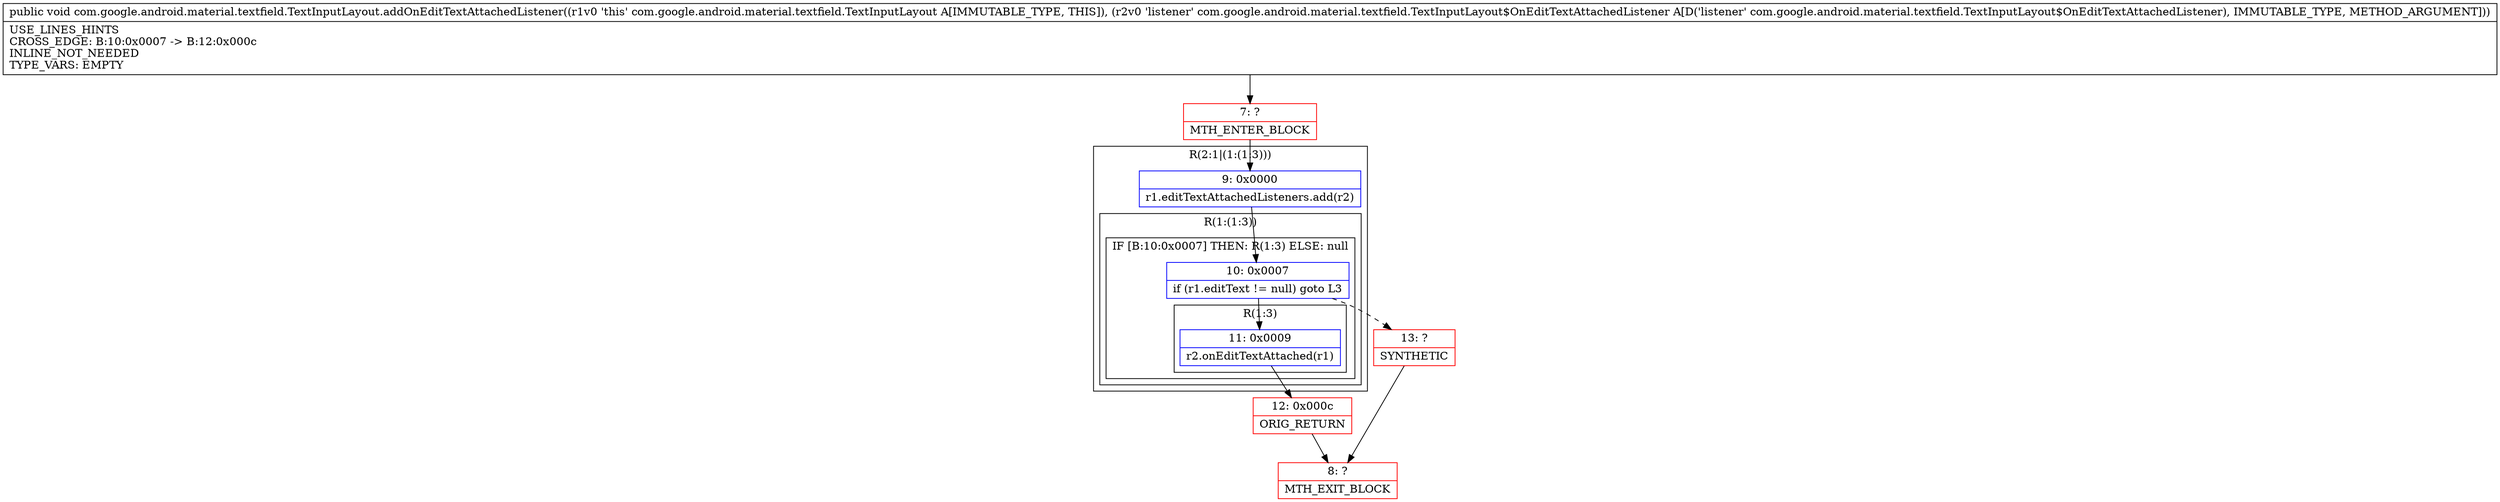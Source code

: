 digraph "CFG forcom.google.android.material.textfield.TextInputLayout.addOnEditTextAttachedListener(Lcom\/google\/android\/material\/textfield\/TextInputLayout$OnEditTextAttachedListener;)V" {
subgraph cluster_Region_654128542 {
label = "R(2:1|(1:(1:3)))";
node [shape=record,color=blue];
Node_9 [shape=record,label="{9\:\ 0x0000|r1.editTextAttachedListeners.add(r2)\l}"];
subgraph cluster_Region_335682883 {
label = "R(1:(1:3))";
node [shape=record,color=blue];
subgraph cluster_IfRegion_974967525 {
label = "IF [B:10:0x0007] THEN: R(1:3) ELSE: null";
node [shape=record,color=blue];
Node_10 [shape=record,label="{10\:\ 0x0007|if (r1.editText != null) goto L3\l}"];
subgraph cluster_Region_1920397038 {
label = "R(1:3)";
node [shape=record,color=blue];
Node_11 [shape=record,label="{11\:\ 0x0009|r2.onEditTextAttached(r1)\l}"];
}
}
}
}
Node_7 [shape=record,color=red,label="{7\:\ ?|MTH_ENTER_BLOCK\l}"];
Node_12 [shape=record,color=red,label="{12\:\ 0x000c|ORIG_RETURN\l}"];
Node_8 [shape=record,color=red,label="{8\:\ ?|MTH_EXIT_BLOCK\l}"];
Node_13 [shape=record,color=red,label="{13\:\ ?|SYNTHETIC\l}"];
MethodNode[shape=record,label="{public void com.google.android.material.textfield.TextInputLayout.addOnEditTextAttachedListener((r1v0 'this' com.google.android.material.textfield.TextInputLayout A[IMMUTABLE_TYPE, THIS]), (r2v0 'listener' com.google.android.material.textfield.TextInputLayout$OnEditTextAttachedListener A[D('listener' com.google.android.material.textfield.TextInputLayout$OnEditTextAttachedListener), IMMUTABLE_TYPE, METHOD_ARGUMENT]))  | USE_LINES_HINTS\lCROSS_EDGE: B:10:0x0007 \-\> B:12:0x000c\lINLINE_NOT_NEEDED\lTYPE_VARS: EMPTY\l}"];
MethodNode -> Node_7;Node_9 -> Node_10;
Node_10 -> Node_11;
Node_10 -> Node_13[style=dashed];
Node_11 -> Node_12;
Node_7 -> Node_9;
Node_12 -> Node_8;
Node_13 -> Node_8;
}

